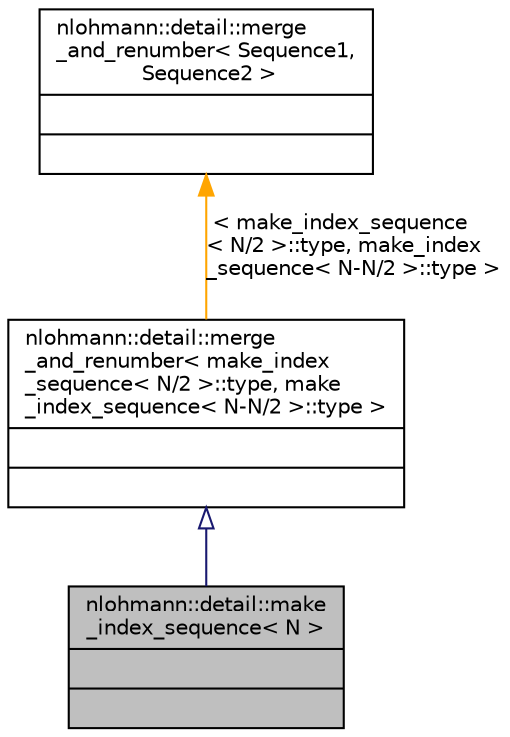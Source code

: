 digraph "nlohmann::detail::make_index_sequence&lt; N &gt;"
{
 // INTERACTIVE_SVG=YES
  bgcolor="transparent";
  edge [fontname="Helvetica",fontsize="10",labelfontname="Helvetica",labelfontsize="10"];
  node [fontname="Helvetica",fontsize="10",shape=record];
  Node1 [label="{nlohmann::detail::make\l_index_sequence\< N \>\n||}",height=0.2,width=0.4,color="black", fillcolor="grey75", style="filled" fontcolor="black"];
  Node2 -> Node1 [dir="back",color="midnightblue",fontsize="10",style="solid",arrowtail="onormal",fontname="Helvetica"];
  Node2 [label="{nlohmann::detail::merge\l_and_renumber\< make_index\l_sequence\< N/2 \>::type, make\l_index_sequence\< N-N/2 \>::type \>\n||}",height=0.2,width=0.4,color="black",URL="$da/de9/structnlohmann_1_1detail_1_1merge__and__renumber.html"];
  Node3 -> Node2 [dir="back",color="orange",fontsize="10",style="solid",label=" \< make_index_sequence\l\< N/2 \>::type, make_index\l_sequence\< N-N/2 \>::type \>" ,fontname="Helvetica"];
  Node3 [label="{nlohmann::detail::merge\l_and_renumber\< Sequence1,\l Sequence2 \>\n||}",height=0.2,width=0.4,color="black",URL="$da/de9/structnlohmann_1_1detail_1_1merge__and__renumber.html"];
}
